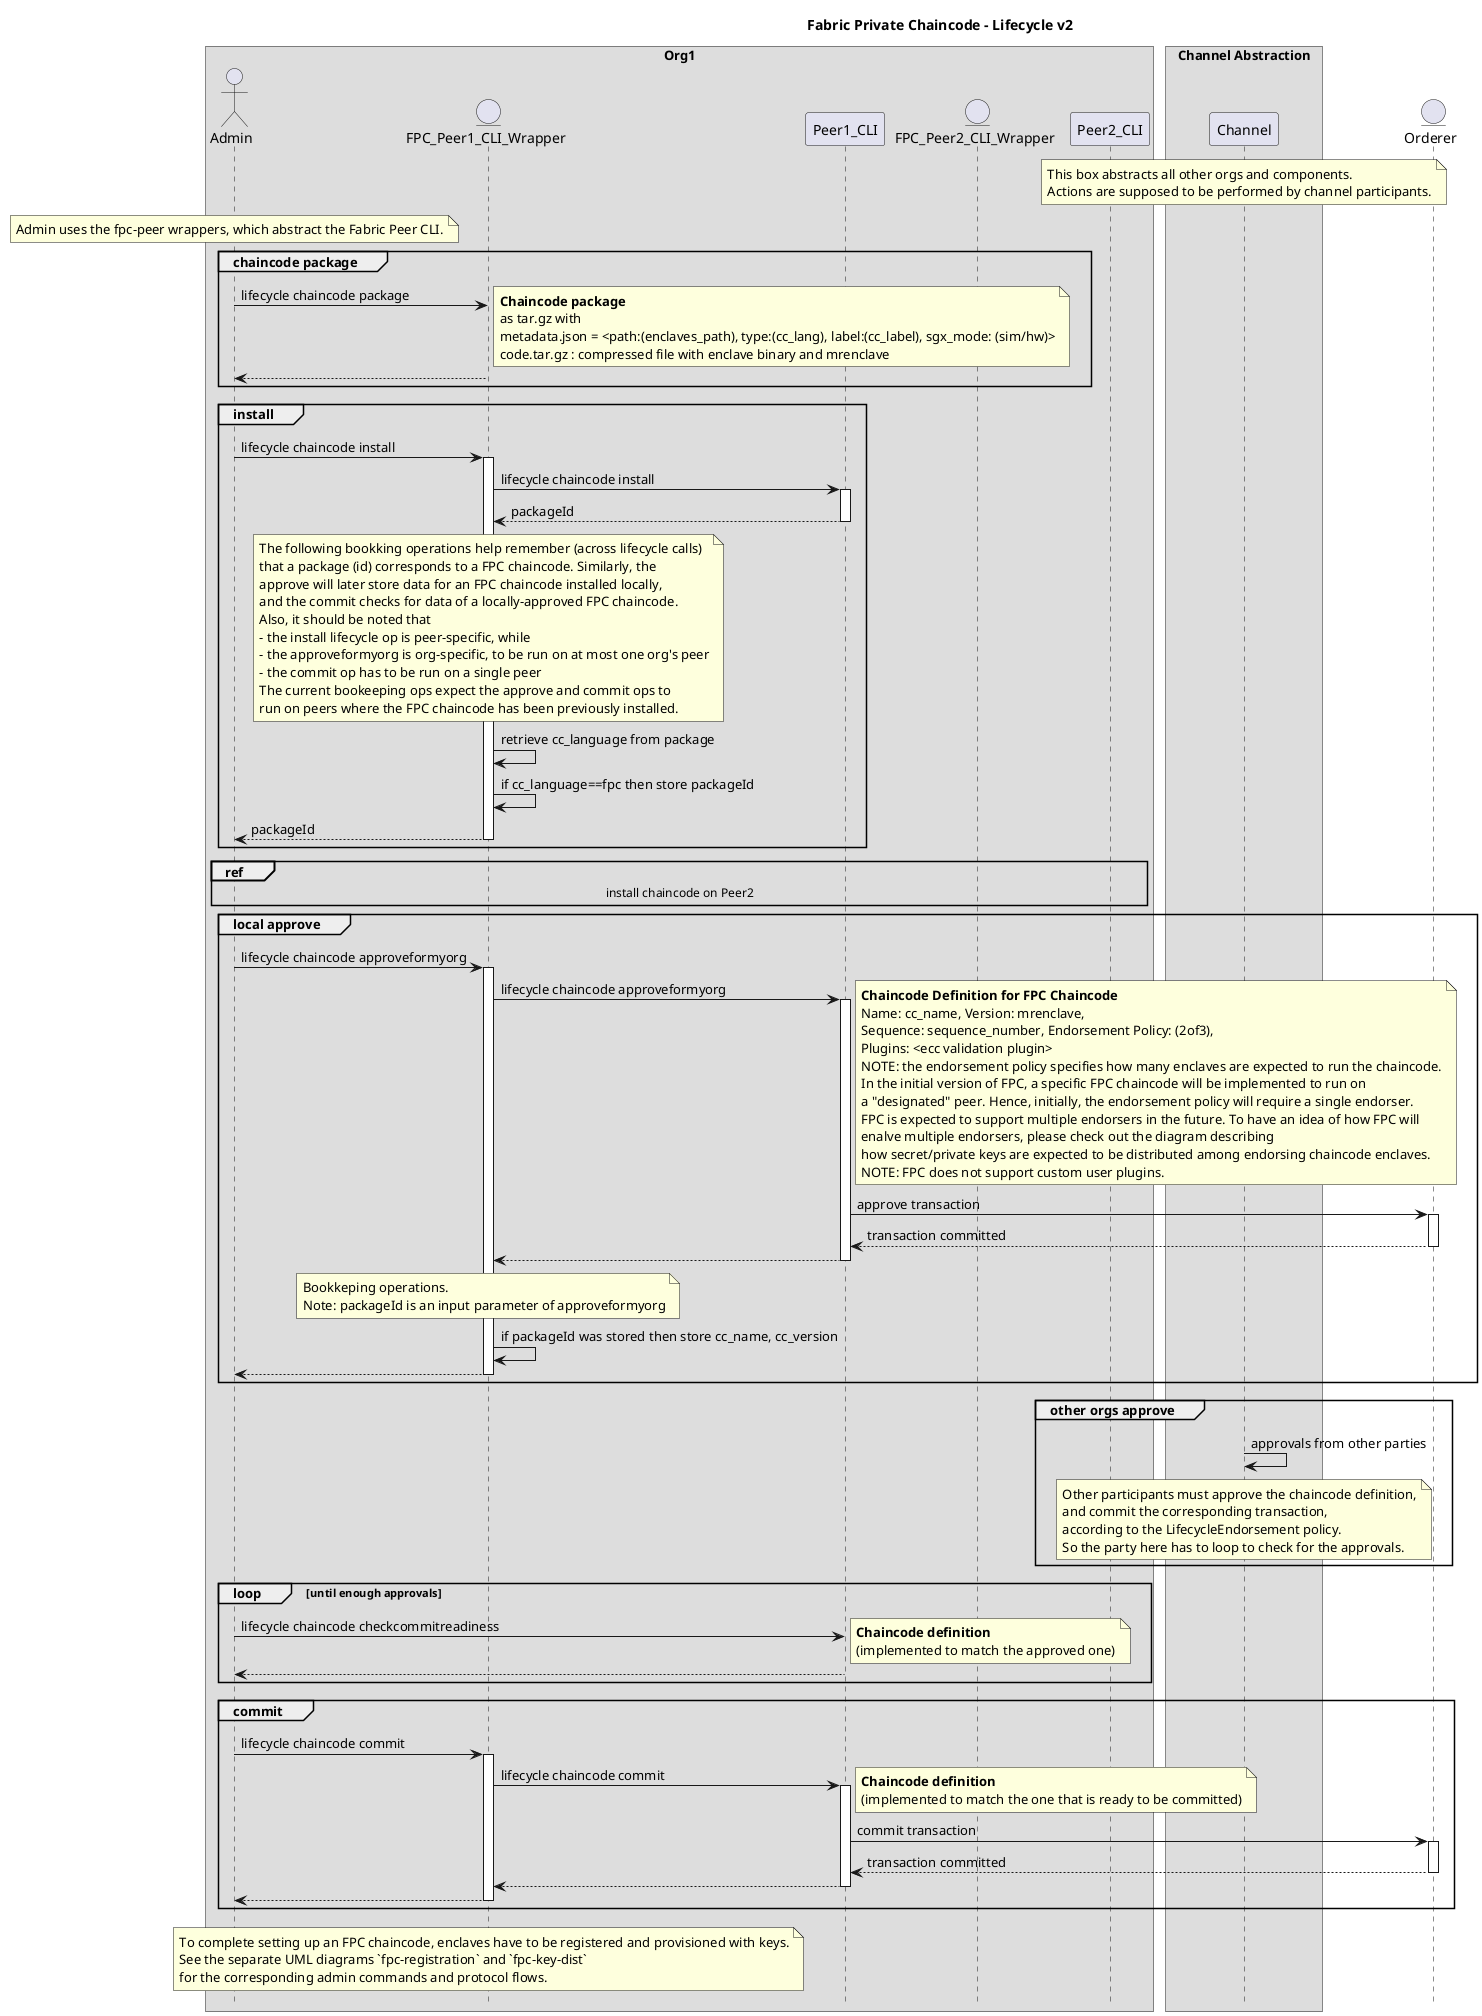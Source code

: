 /'
    Copyright 2020 Intel Corporation
    Copyright IBM Corp. All Rights Reserved.

    SPDX-License-Identifier: Apache-2.0
'/

@startuml

!pragma teoz true

hide footbox
title Foot Box removed

title Fabric Private Chaincode - Lifecycle v2

box "Org1"
actor	Admin order 10
entity "FPC_Peer1_CLI_Wrapper" as FPC_Peer1_CLI_Wrapper order 15
participant Peer1_CLI order 20
entity "FPC_Peer2_CLI_Wrapper" as FPC_Peer2_CLI_Wrapper order 30
participant Peer2_CLI order 40
end box

box "Channel Abstraction"
participant Channel order 70
note over Channel
    This box abstracts all other orgs and components.
    Actions are supposed to be performed by channel participants.
end note
end box

entity Orderer order 80

note over Admin
    Admin uses the fpc-peer wrappers, which abstract the Fabric Peer CLI.
end note

group chaincode package
Admin -> FPC_Peer1_CLI_Wrapper : lifecycle chaincode package
note right
    **Chaincode package**
    as tar.gz with
    metadata.json = <path:(enclaves_path), type:(cc_lang), label:(cc_label), sgx_mode: (sim/hw)>
    code.tar.gz : compressed file with enclave binary and mrenclave
end note
return
end /' group chaincode package '/

group install
Admin -> FPC_Peer1_CLI_Wrapper ++: lifecycle chaincode install
FPC_Peer1_CLI_Wrapper -> Peer1_CLI ++: lifecycle chaincode install
return packageId
note over FPC_Peer1_CLI_Wrapper
    The following bookking operations help remember (across lifecycle calls)
    that a package (id) corresponds to a FPC chaincode. Similarly, the
    approve will later store data for an FPC chaincode installed locally,
    and the commit checks for data of a locally-approved FPC chaincode.
    Also, it should be noted that
    - the install lifecycle op is peer-specific, while
    - the approveformyorg is org-specific, to be run on at most one org's peer
    - the commit op has to be run on a single peer
    The current bookeeping ops expect the approve and commit ops to
    run on peers where the FPC chaincode has been previously installed.
end note
FPC_Peer1_CLI_Wrapper -> FPC_Peer1_CLI_Wrapper : retrieve cc_language from package
FPC_Peer1_CLI_Wrapper -> FPC_Peer1_CLI_Wrapper : if cc_language==fpc then store packageId
return packageId /' Admin -> FPC_Peer1_CLI_Wrapper '/
end /' group install '/

ref over Admin, FPC_Peer2_CLI_Wrapper, Peer2_CLI
    install chaincode on Peer2
end /' ref '/

group local approve
Admin -> FPC_Peer1_CLI_Wrapper ++: lifecycle chaincode approveformyorg
FPC_Peer1_CLI_Wrapper -> Peer1_CLI ++: lifecycle chaincode approveformyorg
note right
    **Chaincode Definition for FPC Chaincode**
    Name: cc_name, Version: mrenclave,
    Sequence: sequence_number, Endorsement Policy: (2of3),
    Plugins: <ecc validation plugin>
    NOTE: the endorsement policy specifies how many enclaves are expected to run the chaincode.
    In the initial version of FPC, a specific FPC chaincode will be implemented to run on
    a "designated" peer. Hence, initially, the endorsement policy will require a single endorser.
    FPC is expected to support multiple endorsers in the future. To have an idea of how FPC will
    enalve multiple endorsers, please check out the diagram describing
    how secret/private keys are expected to be distributed among endorsing chaincode enclaves.
    NOTE: FPC does not support custom user plugins.
end note
Peer1_CLI -> Orderer ++: approve transaction
return transaction committed /' Peer1_CLI -> Orderer '/
return /' FPC_Peer1_CLI_Wrapper -> Peer1_CLI '/
note over FPC_Peer1_CLI_Wrapper
    Bookkeping operations.
    Note: packageId is an input parameter of approveformyorg
end note
FPC_Peer1_CLI_Wrapper -> FPC_Peer1_CLI_Wrapper : if packageId was stored then store cc_name, cc_version
return /' Admin -> FPC_Peer1_CLI_Wrapper '/
end /' group approve '/

group other orgs approve
Channel -> Channel : approvals from other parties
note over Channel
    Other participants must approve the chaincode definition,
    and commit the corresponding transaction,
    according to the LifecycleEndorsement policy.
    So the party here has to loop to check for the approvals.
end note
end group 'other orgs approve'


loop until enough approvals
	Admin -> Peer1_CLI : lifecycle chaincode checkcommitreadiness
note right
    **Chaincode definition**
    (implemented to match the approved one)
end note
    return
end

group commit
Admin -> FPC_Peer1_CLI_Wrapper ++:lifecycle chaincode commit
FPC_Peer1_CLI_Wrapper -> Peer1_CLI ++: lifecycle chaincode commit
note right
    **Chaincode definition**
    (implemented to match the one that is ready to be committed)
end note
Peer1_CLI -> Orderer ++: commit transaction
return transaction committed /' Peer1_CLI -> Orderer '/
return /' FPC_Peer1_CLI_Wrapper -> Peer1_CLI '/
return /' Admin -> FPC_Peer1_CLI_Wrapper '/
end /' group commit '/
note over FPC_Peer1_CLI_Wrapper
    To complete setting up an FPC chaincode, enclaves have to be registered and provisioned with keys.
    See the separate UML diagrams `fpc-registration` and `fpc-key-dist`
    for the corresponding admin commands and protocol flows.
end note
@enduml
